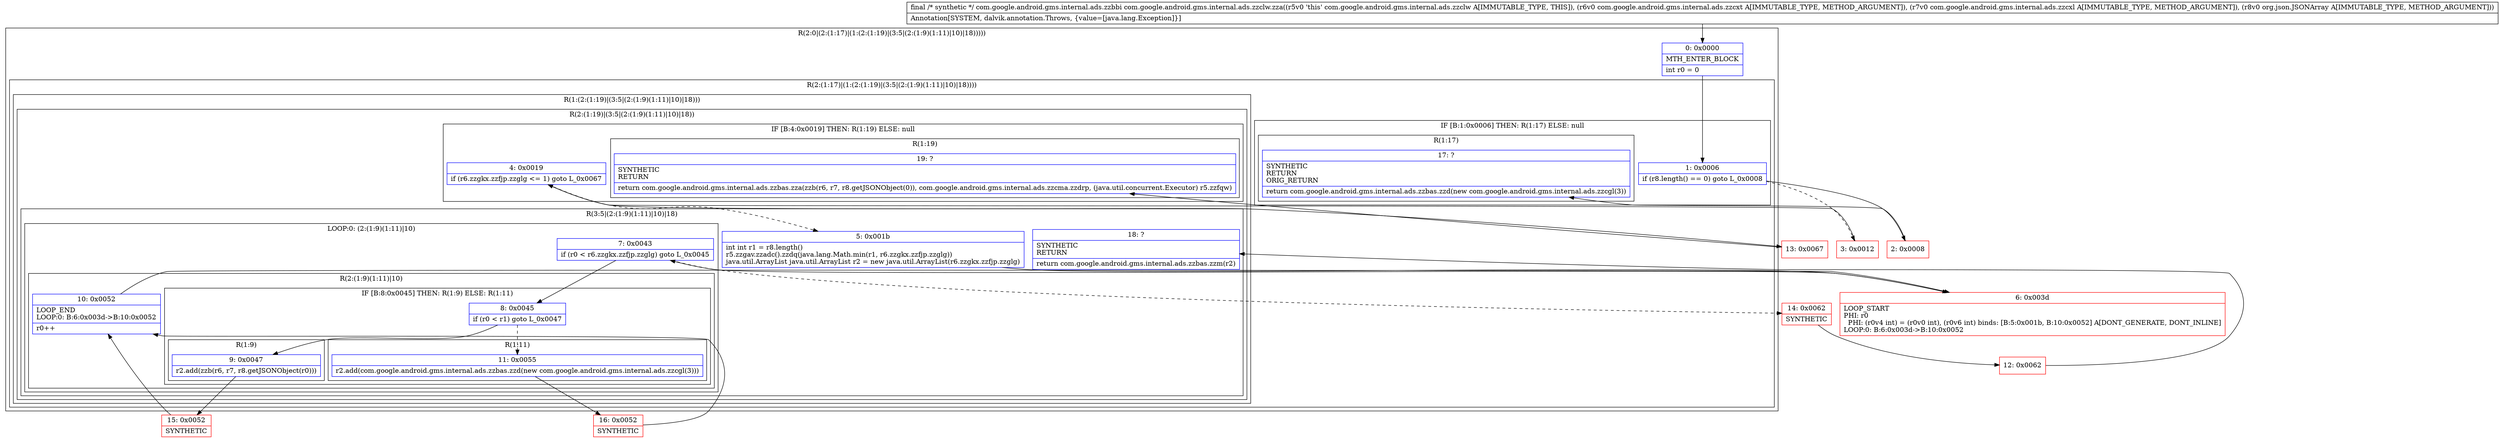 digraph "CFG forcom.google.android.gms.internal.ads.zzclw.zza(Lcom\/google\/android\/gms\/internal\/ads\/zzcxt;Lcom\/google\/android\/gms\/internal\/ads\/zzcxl;Lorg\/json\/JSONArray;)Lcom\/google\/android\/gms\/internal\/ads\/zzbbi;" {
subgraph cluster_Region_1558773214 {
label = "R(2:0|(2:(1:17)|(1:(2:(1:19)|(3:5|(2:(1:9)(1:11)|10)|18)))))";
node [shape=record,color=blue];
Node_0 [shape=record,label="{0\:\ 0x0000|MTH_ENTER_BLOCK\l|int r0 = 0\l}"];
subgraph cluster_Region_1316056274 {
label = "R(2:(1:17)|(1:(2:(1:19)|(3:5|(2:(1:9)(1:11)|10)|18))))";
node [shape=record,color=blue];
subgraph cluster_IfRegion_160149493 {
label = "IF [B:1:0x0006] THEN: R(1:17) ELSE: null";
node [shape=record,color=blue];
Node_1 [shape=record,label="{1\:\ 0x0006|if (r8.length() == 0) goto L_0x0008\l}"];
subgraph cluster_Region_819221402 {
label = "R(1:17)";
node [shape=record,color=blue];
Node_17 [shape=record,label="{17\:\ ?|SYNTHETIC\lRETURN\lORIG_RETURN\l|return com.google.android.gms.internal.ads.zzbas.zzd(new com.google.android.gms.internal.ads.zzcgl(3))\l}"];
}
}
subgraph cluster_Region_1285263098 {
label = "R(1:(2:(1:19)|(3:5|(2:(1:9)(1:11)|10)|18)))";
node [shape=record,color=blue];
subgraph cluster_Region_164199495 {
label = "R(2:(1:19)|(3:5|(2:(1:9)(1:11)|10)|18))";
node [shape=record,color=blue];
subgraph cluster_IfRegion_1575591564 {
label = "IF [B:4:0x0019] THEN: R(1:19) ELSE: null";
node [shape=record,color=blue];
Node_4 [shape=record,label="{4\:\ 0x0019|if (r6.zzgkx.zzfjp.zzglg \<= 1) goto L_0x0067\l}"];
subgraph cluster_Region_1328766504 {
label = "R(1:19)";
node [shape=record,color=blue];
Node_19 [shape=record,label="{19\:\ ?|SYNTHETIC\lRETURN\l|return com.google.android.gms.internal.ads.zzbas.zza(zzb(r6, r7, r8.getJSONObject(0)), com.google.android.gms.internal.ads.zzcma.zzdrp, (java.util.concurrent.Executor) r5.zzfqw)\l}"];
}
}
subgraph cluster_Region_12017175 {
label = "R(3:5|(2:(1:9)(1:11)|10)|18)";
node [shape=record,color=blue];
Node_5 [shape=record,label="{5\:\ 0x001b|int int r1 = r8.length()\lr5.zzgav.zzadc().zzdq(java.lang.Math.min(r1, r6.zzgkx.zzfjp.zzglg))\ljava.util.ArrayList java.util.ArrayList r2 = new java.util.ArrayList(r6.zzgkx.zzfjp.zzglg)\l}"];
subgraph cluster_LoopRegion_211085199 {
label = "LOOP:0: (2:(1:9)(1:11)|10)";
node [shape=record,color=blue];
Node_7 [shape=record,label="{7\:\ 0x0043|if (r0 \< r6.zzgkx.zzfjp.zzglg) goto L_0x0045\l}"];
subgraph cluster_Region_159259539 {
label = "R(2:(1:9)(1:11)|10)";
node [shape=record,color=blue];
subgraph cluster_IfRegion_808018359 {
label = "IF [B:8:0x0045] THEN: R(1:9) ELSE: R(1:11)";
node [shape=record,color=blue];
Node_8 [shape=record,label="{8\:\ 0x0045|if (r0 \< r1) goto L_0x0047\l}"];
subgraph cluster_Region_724860001 {
label = "R(1:9)";
node [shape=record,color=blue];
Node_9 [shape=record,label="{9\:\ 0x0047|r2.add(zzb(r6, r7, r8.getJSONObject(r0)))\l}"];
}
subgraph cluster_Region_2045538065 {
label = "R(1:11)";
node [shape=record,color=blue];
Node_11 [shape=record,label="{11\:\ 0x0055|r2.add(com.google.android.gms.internal.ads.zzbas.zzd(new com.google.android.gms.internal.ads.zzcgl(3)))\l}"];
}
}
Node_10 [shape=record,label="{10\:\ 0x0052|LOOP_END\lLOOP:0: B:6:0x003d\-\>B:10:0x0052\l|r0++\l}"];
}
}
Node_18 [shape=record,label="{18\:\ ?|SYNTHETIC\lRETURN\l|return com.google.android.gms.internal.ads.zzbas.zzm(r2)\l}"];
}
}
}
}
}
Node_2 [shape=record,color=red,label="{2\:\ 0x0008}"];
Node_3 [shape=record,color=red,label="{3\:\ 0x0012}"];
Node_6 [shape=record,color=red,label="{6\:\ 0x003d|LOOP_START\lPHI: r0 \l  PHI: (r0v4 int) = (r0v0 int), (r0v6 int) binds: [B:5:0x001b, B:10:0x0052] A[DONT_GENERATE, DONT_INLINE]\lLOOP:0: B:6:0x003d\-\>B:10:0x0052\l}"];
Node_12 [shape=record,color=red,label="{12\:\ 0x0062}"];
Node_13 [shape=record,color=red,label="{13\:\ 0x0067}"];
Node_14 [shape=record,color=red,label="{14\:\ 0x0062|SYNTHETIC\l}"];
Node_15 [shape=record,color=red,label="{15\:\ 0x0052|SYNTHETIC\l}"];
Node_16 [shape=record,color=red,label="{16\:\ 0x0052|SYNTHETIC\l}"];
MethodNode[shape=record,label="{final \/* synthetic *\/ com.google.android.gms.internal.ads.zzbbi com.google.android.gms.internal.ads.zzclw.zza((r5v0 'this' com.google.android.gms.internal.ads.zzclw A[IMMUTABLE_TYPE, THIS]), (r6v0 com.google.android.gms.internal.ads.zzcxt A[IMMUTABLE_TYPE, METHOD_ARGUMENT]), (r7v0 com.google.android.gms.internal.ads.zzcxl A[IMMUTABLE_TYPE, METHOD_ARGUMENT]), (r8v0 org.json.JSONArray A[IMMUTABLE_TYPE, METHOD_ARGUMENT]))  | Annotation[SYSTEM, dalvik.annotation.Throws, \{value=[java.lang.Exception]\}]\l}"];
MethodNode -> Node_0;
Node_0 -> Node_1;
Node_1 -> Node_2;
Node_1 -> Node_3[style=dashed];
Node_4 -> Node_5[style=dashed];
Node_4 -> Node_13;
Node_5 -> Node_6;
Node_7 -> Node_8;
Node_7 -> Node_14[style=dashed];
Node_8 -> Node_9;
Node_8 -> Node_11[style=dashed];
Node_9 -> Node_15;
Node_11 -> Node_16;
Node_10 -> Node_6;
Node_2 -> Node_17;
Node_3 -> Node_4;
Node_6 -> Node_7;
Node_12 -> Node_18;
Node_13 -> Node_19;
Node_14 -> Node_12;
Node_15 -> Node_10;
Node_16 -> Node_10;
}

